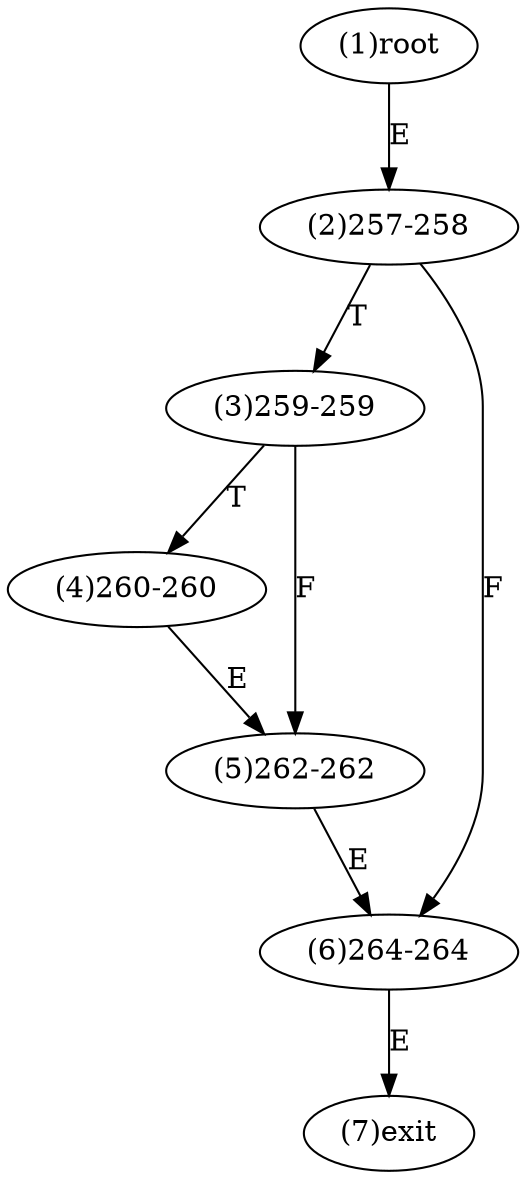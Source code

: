 digraph "" { 
1[ label="(1)root"];
2[ label="(2)257-258"];
3[ label="(3)259-259"];
4[ label="(4)260-260"];
5[ label="(5)262-262"];
6[ label="(6)264-264"];
7[ label="(7)exit"];
1->2[ label="E"];
2->6[ label="F"];
2->3[ label="T"];
3->5[ label="F"];
3->4[ label="T"];
4->5[ label="E"];
5->6[ label="E"];
6->7[ label="E"];
}
